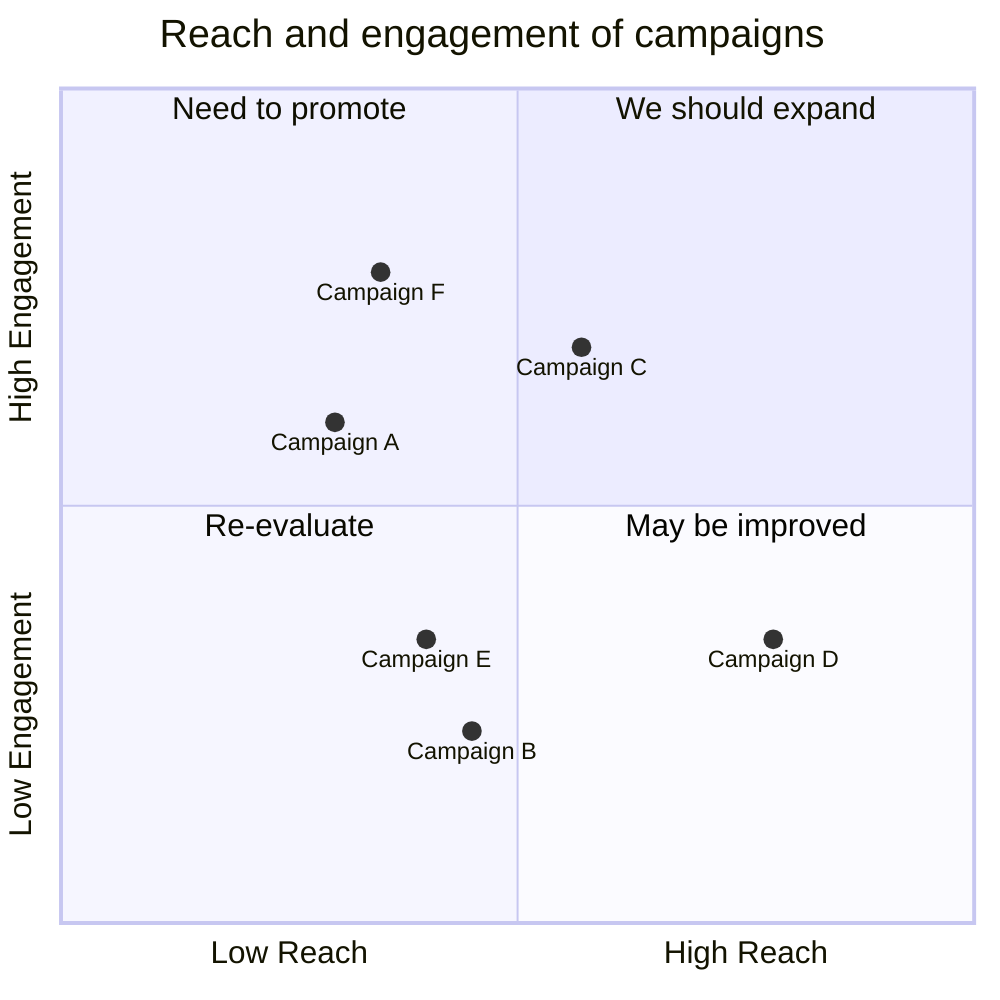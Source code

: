 quadrantChart
    title Reach and engagement of campaigns
    x-axis Low Reach --> High Reach
    y-axis Low Engagement --> High Engagement
    quadrant-1 We should expand
    quadrant-2 Need to promote
    quadrant-3 Re-evaluate
    quadrant-4 May be improved
    Campaign A: [0.3, 0.6]
    Campaign B: [0.45, 0.23]
    Campaign C: [0.57, 0.69]
    Campaign D: [0.78, 0.34]
    Campaign E: [0.40, 0.34]
    Campaign F: [0.35, 0.78]
